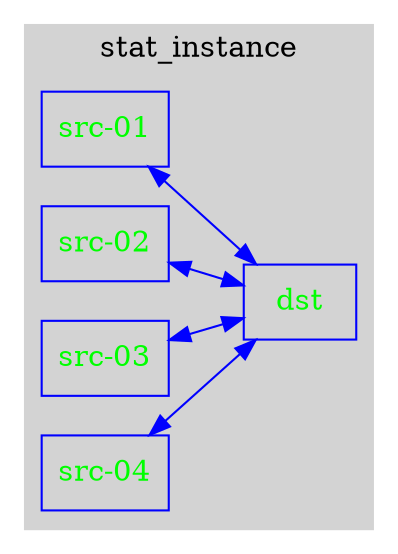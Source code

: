 digraph G {
  graph [
		rankdir=LR
	];
	node [color=blue,
		fontcolor=green,
		label="\N",
		shape=record
	];

  subgraph cluster0 {
    node [color=blue];
    style=filled;
    color=lightgrey;
    //a0 -> a1 -> a2 -> a3;
    a0 -> d0[color=blue, dir=both];
    a1 -> d0[color=blue, dir=both];
    a2 -> d0[color=blue, dir=both];
    a3 -> d0[color=blue, dir=both];
    label = "stat_instance";
  }
  a0 [shape=record, label="src-01"];
  a1 [shape=record, label="src-02"];
  a2 [shape=record, label="src-03"];
  a3 [shape=record, label="src-04"];
  d0 [shape=record, label="dst"];
}
  


